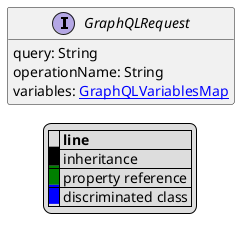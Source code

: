 @startuml

hide empty fields
hide empty methods
legend
|= |= line |
|<back:black>   </back>| inheritance |
|<back:green>   </back>| property reference |
|<back:blue>   </back>| discriminated class |
endlegend
interface GraphQLRequest [[GraphQLRequest.svg]]  {
    query: String
    operationName: String
    variables: [[GraphQLVariablesMap.svg GraphQLVariablesMap]]
}






@enduml
